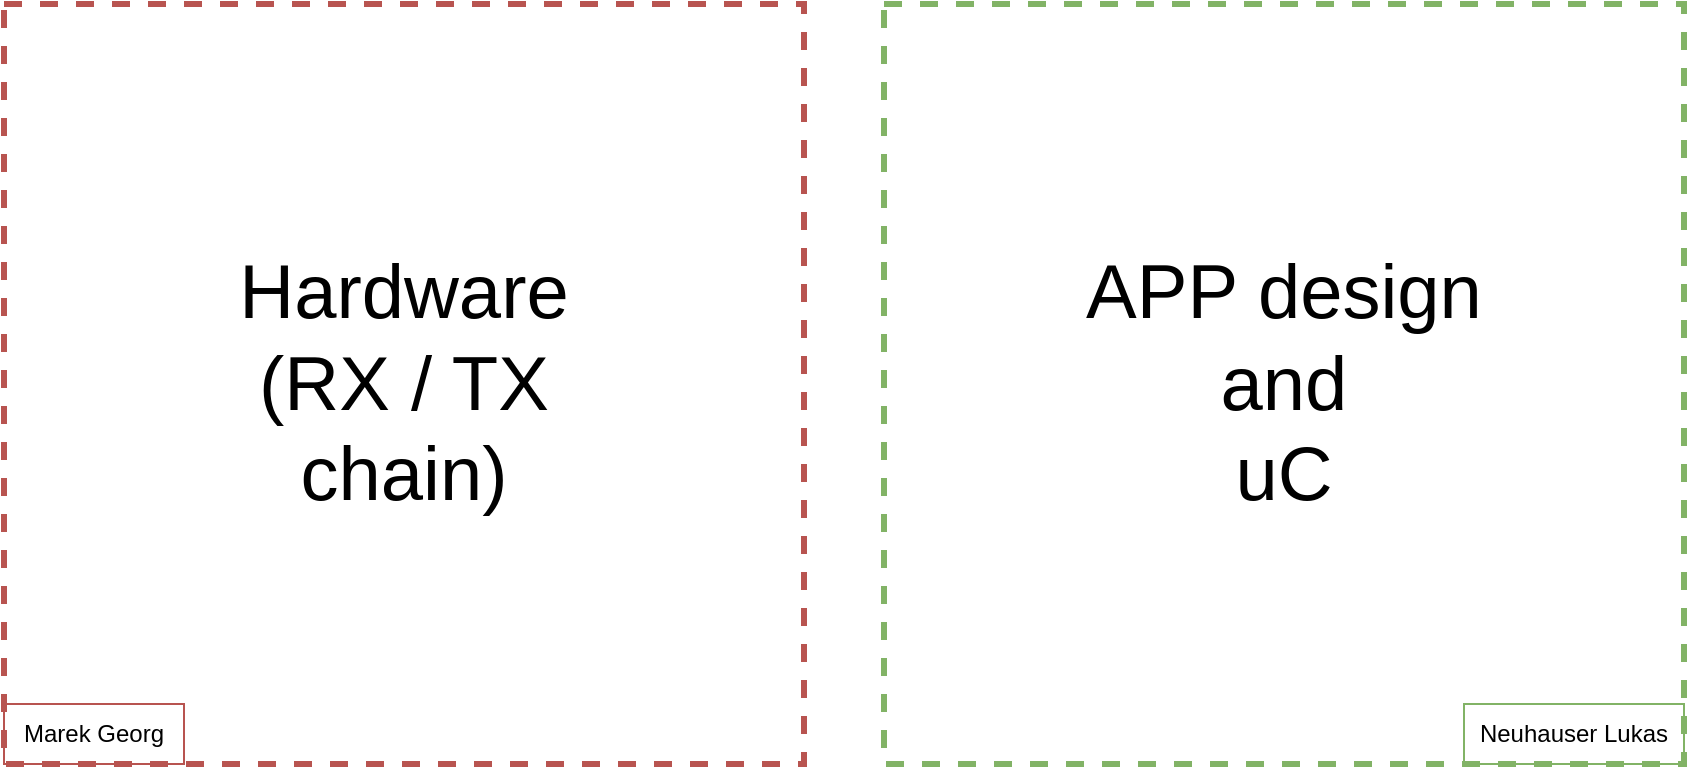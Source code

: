 <mxfile version="24.1.0" type="device">
  <diagram name="Seite-1" id="_-d09AO4MwsSUTSPWl0X">
    <mxGraphModel dx="1593" dy="929" grid="1" gridSize="10" guides="1" tooltips="1" connect="1" arrows="1" fold="1" page="1" pageScale="1" pageWidth="1169" pageHeight="827" math="0" shadow="0">
      <root>
        <mxCell id="0" />
        <mxCell id="1" parent="0" />
        <mxCell id="V1Jo2Pw9Cp7TwyNzIhlL-1" value="" style="rounded=0;whiteSpace=wrap;html=1;dashed=1;fillColor=none;strokeColor=#b85450;strokeWidth=3;" vertex="1" parent="1">
          <mxGeometry x="120" y="140" width="400" height="380" as="geometry" />
        </mxCell>
        <mxCell id="V1Jo2Pw9Cp7TwyNzIhlL-2" value="" style="rounded=0;whiteSpace=wrap;html=1;dashed=1;fillColor=none;strokeColor=#82b366;strokeWidth=3;" vertex="1" parent="1">
          <mxGeometry x="560" y="140" width="400" height="380" as="geometry" />
        </mxCell>
        <mxCell id="V1Jo2Pw9Cp7TwyNzIhlL-3" value="Marek Georg" style="text;html=1;align=center;verticalAlign=middle;whiteSpace=wrap;rounded=0;fillColor=none;strokeColor=#b85450;" vertex="1" parent="1">
          <mxGeometry x="120" y="490" width="90" height="30" as="geometry" />
        </mxCell>
        <mxCell id="V1Jo2Pw9Cp7TwyNzIhlL-5" value="Neuhauser Lukas" style="text;html=1;align=center;verticalAlign=middle;whiteSpace=wrap;rounded=0;fillColor=none;strokeColor=#82b366;" vertex="1" parent="1">
          <mxGeometry x="850" y="490" width="110" height="30" as="geometry" />
        </mxCell>
        <mxCell id="V1Jo2Pw9Cp7TwyNzIhlL-7" value="APP design&lt;div style=&quot;font-size: 38px;&quot;&gt;and&lt;/div&gt;&lt;div style=&quot;font-size: 38px;&quot;&gt;uC&lt;/div&gt;" style="text;html=1;align=center;verticalAlign=middle;whiteSpace=wrap;rounded=0;fontSize=38;" vertex="1" parent="1">
          <mxGeometry x="640" y="235" width="240" height="190" as="geometry" />
        </mxCell>
        <mxCell id="V1Jo2Pw9Cp7TwyNzIhlL-8" value="Hardware (RX / TX chain)" style="text;html=1;align=center;verticalAlign=middle;whiteSpace=wrap;rounded=0;fontSize=38;" vertex="1" parent="1">
          <mxGeometry x="200" y="235" width="240" height="190" as="geometry" />
        </mxCell>
      </root>
    </mxGraphModel>
  </diagram>
</mxfile>

